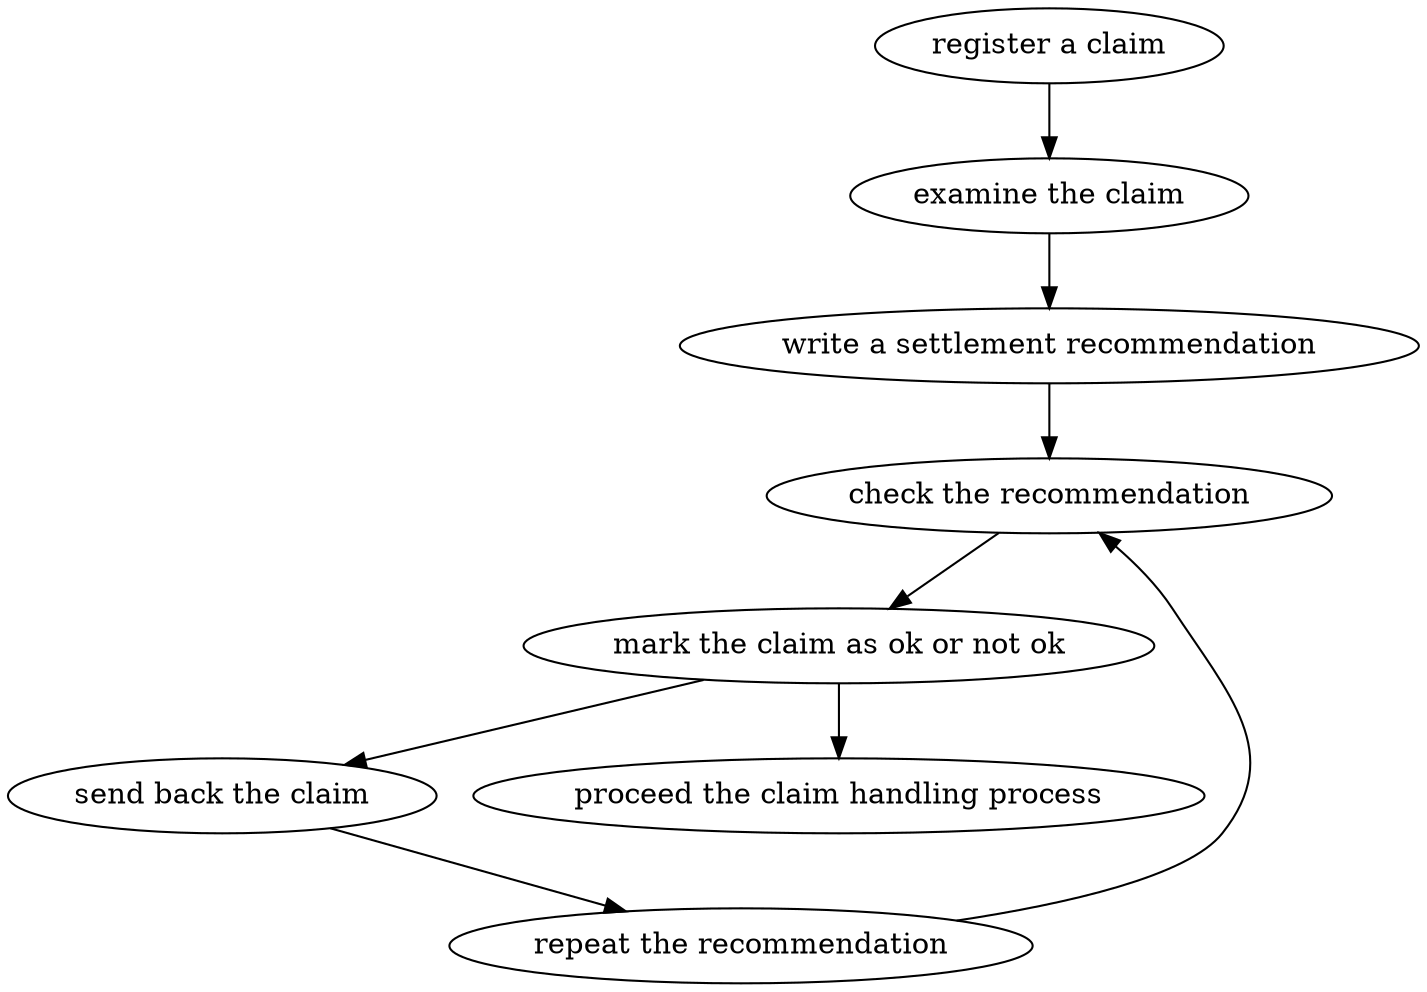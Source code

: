 strict digraph "doc-3.3" {
	graph [name="doc-3.3"];
	"register a claim"	[attrs="{'type': 'Activity', 'label': 'register a claim'}"];
	"examine the claim"	[attrs="{'type': 'Activity', 'label': 'examine the claim'}"];
	"register a claim" -> "examine the claim"	[attrs="{'type': 'flow', 'label': 'flow'}"];
	"write a settlement recommendation"	[attrs="{'type': 'Activity', 'label': 'write a settlement recommendation'}"];
	"examine the claim" -> "write a settlement recommendation"	[attrs="{'type': 'flow', 'label': 'flow'}"];
	"check the recommendation"	[attrs="{'type': 'Activity', 'label': 'check the recommendation'}"];
	"write a settlement recommendation" -> "check the recommendation"	[attrs="{'type': 'flow', 'label': 'flow'}"];
	"mark the claim as ok or not ok"	[attrs="{'type': 'Activity', 'label': 'mark the claim as ok or not ok'}"];
	"check the recommendation" -> "mark the claim as ok or not ok"	[attrs="{'type': 'flow', 'label': 'flow'}"];
	"send back the claim"	[attrs="{'type': 'Activity', 'label': 'send back the claim'}"];
	"mark the claim as ok or not ok" -> "send back the claim"	[attrs="{'type': 'flow', 'label': 'flow'}"];
	"proceed the claim handling process"	[attrs="{'type': 'Activity', 'label': 'proceed the claim handling process'}"];
	"mark the claim as ok or not ok" -> "proceed the claim handling process"	[attrs="{'type': 'flow', 'label': 'flow'}"];
	"repeat the recommendation"	[attrs="{'type': 'Activity', 'label': 'repeat the recommendation'}"];
	"send back the claim" -> "repeat the recommendation"	[attrs="{'type': 'flow', 'label': 'flow'}"];
	"repeat the recommendation" -> "check the recommendation"	[attrs="{'type': 'flow', 'label': 'flow'}"];
}
